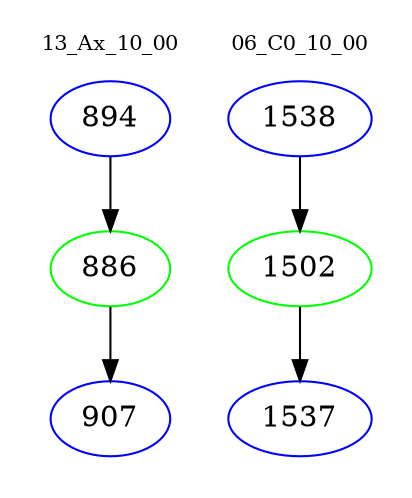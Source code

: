 digraph{
subgraph cluster_0 {
color = white
label = "13_Ax_10_00";
fontsize=10;
T0_894 [label="894", color="blue"]
T0_894 -> T0_886 [color="black"]
T0_886 [label="886", color="green"]
T0_886 -> T0_907 [color="black"]
T0_907 [label="907", color="blue"]
}
subgraph cluster_1 {
color = white
label = "06_C0_10_00";
fontsize=10;
T1_1538 [label="1538", color="blue"]
T1_1538 -> T1_1502 [color="black"]
T1_1502 [label="1502", color="green"]
T1_1502 -> T1_1537 [color="black"]
T1_1537 [label="1537", color="blue"]
}
}
